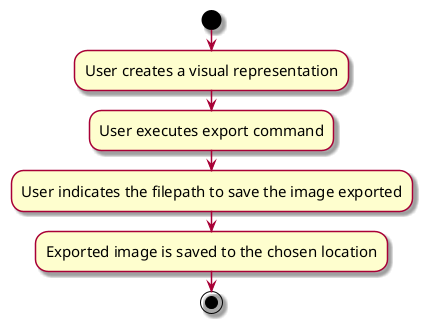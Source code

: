 @startuml
skin rose
skinparam ActivityFontSize 15
skinparam ArrowFontSize 12
start
:User creates a visual representation;
:User executes export command;
:User indicates the filepath to save the image exported;
:Exported image is saved to the chosen location;
stop
@enduml
